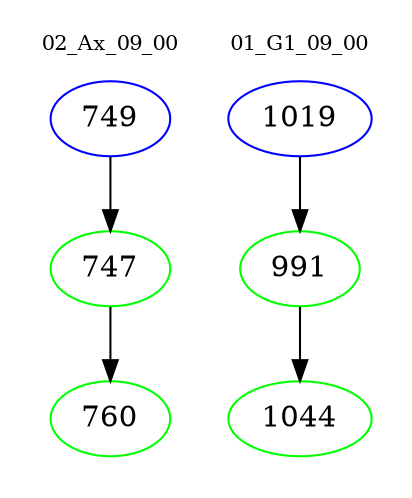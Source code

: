 digraph{
subgraph cluster_0 {
color = white
label = "02_Ax_09_00";
fontsize=10;
T0_749 [label="749", color="blue"]
T0_749 -> T0_747 [color="black"]
T0_747 [label="747", color="green"]
T0_747 -> T0_760 [color="black"]
T0_760 [label="760", color="green"]
}
subgraph cluster_1 {
color = white
label = "01_G1_09_00";
fontsize=10;
T1_1019 [label="1019", color="blue"]
T1_1019 -> T1_991 [color="black"]
T1_991 [label="991", color="green"]
T1_991 -> T1_1044 [color="black"]
T1_1044 [label="1044", color="green"]
}
}
